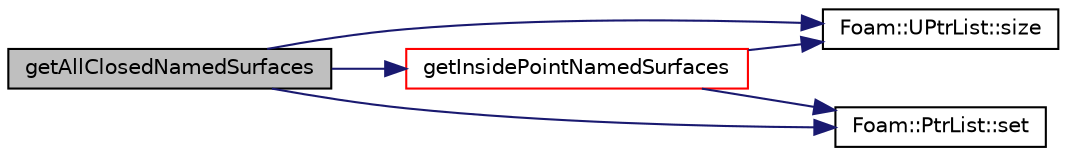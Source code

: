 digraph "getAllClosedNamedSurfaces"
{
  bgcolor="transparent";
  edge [fontname="Helvetica",fontsize="10",labelfontname="Helvetica",labelfontsize="10"];
  node [fontname="Helvetica",fontsize="10",shape=record];
  rankdir="LR";
  Node1 [label="getAllClosedNamedSurfaces",height=0.2,width=0.4,color="black", fillcolor="grey75", style="filled", fontcolor="black"];
  Node1 -> Node2 [color="midnightblue",fontsize="10",style="solid",fontname="Helvetica"];
  Node2 [label="getInsidePointNamedSurfaces",height=0.2,width=0.4,color="red",URL="$a02592.html#a0be2bcccdb6dd384cad14772b44fb840",tooltip="Get indices of surfaces with a cellZone that have &#39;insidePoint&#39;. "];
  Node2 -> Node3 [color="midnightblue",fontsize="10",style="solid",fontname="Helvetica"];
  Node3 [label="Foam::UPtrList::size",height=0.2,width=0.4,color="black",URL="$a02882.html#a723361dc2020160f5492e8fe2d09fa44",tooltip="Return the number of elements in the UPtrList. "];
  Node2 -> Node4 [color="midnightblue",fontsize="10",style="solid",fontname="Helvetica"];
  Node4 [label="Foam::PtrList::set",height=0.2,width=0.4,color="black",URL="$a02084.html#affa9210cfaa91a145f3a9618d4ef3baf",tooltip="Is element set. "];
  Node1 -> Node4 [color="midnightblue",fontsize="10",style="solid",fontname="Helvetica"];
  Node1 -> Node3 [color="midnightblue",fontsize="10",style="solid",fontname="Helvetica"];
}

